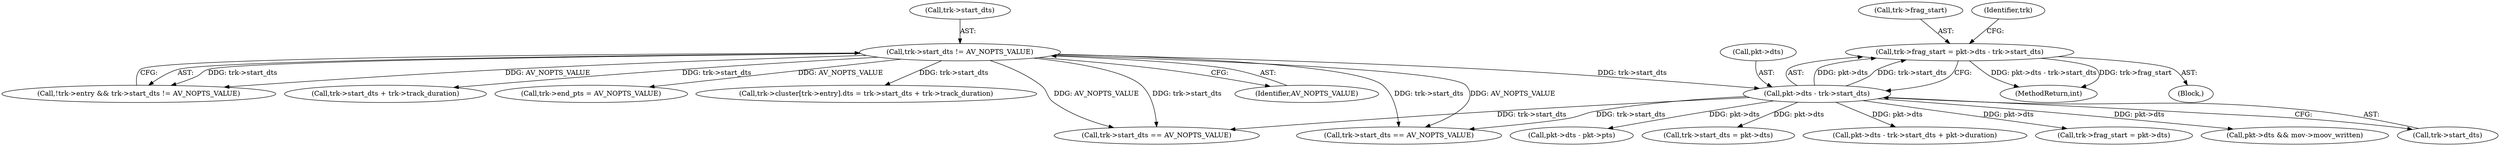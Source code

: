 digraph "0_FFmpeg_3a2d21bc5f97aa0161db3ae731fc2732be6108b8@integer" {
"1001004" [label="(Call,trk->frag_start = pkt->dts - trk->start_dts)"];
"1001008" [label="(Call,pkt->dts - trk->start_dts)"];
"1000933" [label="(Call,trk->start_dts != AV_NOPTS_VALUE)"];
"1001098" [label="(Call,pkt->dts - pkt->pts)"];
"1001009" [label="(Call,pkt->dts)"];
"1000955" [label="(Call,trk->start_dts + trk->track_duration)"];
"1001070" [label="(Call,trk->start_dts = pkt->dts)"];
"1001466" [label="(MethodReturn,int)"];
"1001015" [label="(Call,trk->end_pts = AV_NOPTS_VALUE)"];
"1000945" [label="(Call,trk->cluster[trk->entry].dts = trk->start_dts + trk->track_duration)"];
"1001064" [label="(Call,trk->start_dts == AV_NOPTS_VALUE)"];
"1001147" [label="(Call,pkt->dts - trk->start_dts + pkt->duration)"];
"1001012" [label="(Call,trk->start_dts)"];
"1001017" [label="(Identifier,trk)"];
"1000934" [label="(Call,trk->start_dts)"];
"1001008" [label="(Call,pkt->dts - trk->start_dts)"];
"1000937" [label="(Identifier,AV_NOPTS_VALUE)"];
"1001004" [label="(Call,trk->frag_start = pkt->dts - trk->start_dts)"];
"1001032" [label="(Call,trk->start_dts == AV_NOPTS_VALUE)"];
"1000933" [label="(Call,trk->start_dts != AV_NOPTS_VALUE)"];
"1000928" [label="(Call,!trk->entry && trk->start_dts != AV_NOPTS_VALUE)"];
"1001005" [label="(Call,trk->frag_start)"];
"1001003" [label="(Block,)"];
"1001107" [label="(Call,trk->frag_start = pkt->dts)"];
"1001126" [label="(Call,pkt->dts && mov->moov_written)"];
"1001004" -> "1001003"  [label="AST: "];
"1001004" -> "1001008"  [label="CFG: "];
"1001005" -> "1001004"  [label="AST: "];
"1001008" -> "1001004"  [label="AST: "];
"1001017" -> "1001004"  [label="CFG: "];
"1001004" -> "1001466"  [label="DDG: pkt->dts - trk->start_dts"];
"1001004" -> "1001466"  [label="DDG: trk->frag_start"];
"1001008" -> "1001004"  [label="DDG: pkt->dts"];
"1001008" -> "1001004"  [label="DDG: trk->start_dts"];
"1001008" -> "1001012"  [label="CFG: "];
"1001009" -> "1001008"  [label="AST: "];
"1001012" -> "1001008"  [label="AST: "];
"1000933" -> "1001008"  [label="DDG: trk->start_dts"];
"1001008" -> "1001032"  [label="DDG: trk->start_dts"];
"1001008" -> "1001064"  [label="DDG: trk->start_dts"];
"1001008" -> "1001070"  [label="DDG: pkt->dts"];
"1001008" -> "1001098"  [label="DDG: pkt->dts"];
"1001008" -> "1001107"  [label="DDG: pkt->dts"];
"1001008" -> "1001126"  [label="DDG: pkt->dts"];
"1001008" -> "1001147"  [label="DDG: pkt->dts"];
"1000933" -> "1000928"  [label="AST: "];
"1000933" -> "1000937"  [label="CFG: "];
"1000934" -> "1000933"  [label="AST: "];
"1000937" -> "1000933"  [label="AST: "];
"1000928" -> "1000933"  [label="CFG: "];
"1000933" -> "1000928"  [label="DDG: trk->start_dts"];
"1000933" -> "1000928"  [label="DDG: AV_NOPTS_VALUE"];
"1000933" -> "1000945"  [label="DDG: trk->start_dts"];
"1000933" -> "1000955"  [label="DDG: trk->start_dts"];
"1000933" -> "1001015"  [label="DDG: AV_NOPTS_VALUE"];
"1000933" -> "1001032"  [label="DDG: trk->start_dts"];
"1000933" -> "1001032"  [label="DDG: AV_NOPTS_VALUE"];
"1000933" -> "1001064"  [label="DDG: trk->start_dts"];
"1000933" -> "1001064"  [label="DDG: AV_NOPTS_VALUE"];
}
